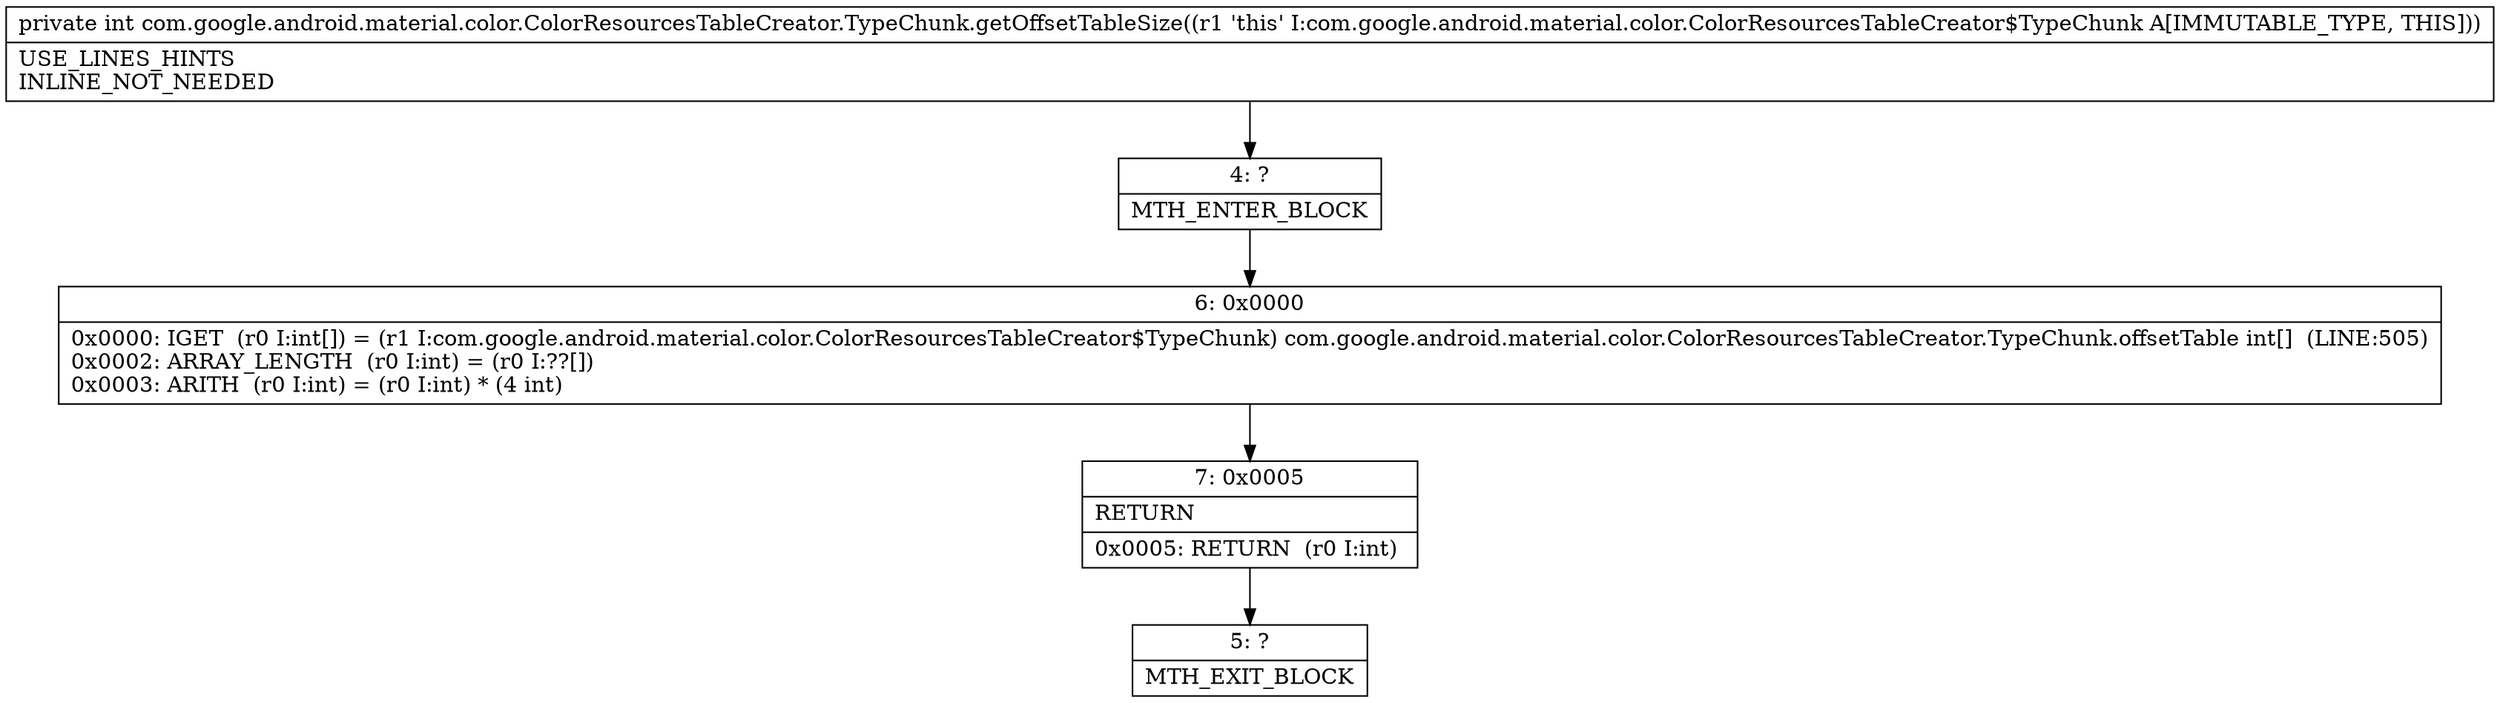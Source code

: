digraph "CFG forcom.google.android.material.color.ColorResourcesTableCreator.TypeChunk.getOffsetTableSize()I" {
Node_4 [shape=record,label="{4\:\ ?|MTH_ENTER_BLOCK\l}"];
Node_6 [shape=record,label="{6\:\ 0x0000|0x0000: IGET  (r0 I:int[]) = (r1 I:com.google.android.material.color.ColorResourcesTableCreator$TypeChunk) com.google.android.material.color.ColorResourcesTableCreator.TypeChunk.offsetTable int[]  (LINE:505)\l0x0002: ARRAY_LENGTH  (r0 I:int) = (r0 I:??[]) \l0x0003: ARITH  (r0 I:int) = (r0 I:int) * (4 int) \l}"];
Node_7 [shape=record,label="{7\:\ 0x0005|RETURN\l|0x0005: RETURN  (r0 I:int) \l}"];
Node_5 [shape=record,label="{5\:\ ?|MTH_EXIT_BLOCK\l}"];
MethodNode[shape=record,label="{private int com.google.android.material.color.ColorResourcesTableCreator.TypeChunk.getOffsetTableSize((r1 'this' I:com.google.android.material.color.ColorResourcesTableCreator$TypeChunk A[IMMUTABLE_TYPE, THIS]))  | USE_LINES_HINTS\lINLINE_NOT_NEEDED\l}"];
MethodNode -> Node_4;Node_4 -> Node_6;
Node_6 -> Node_7;
Node_7 -> Node_5;
}

